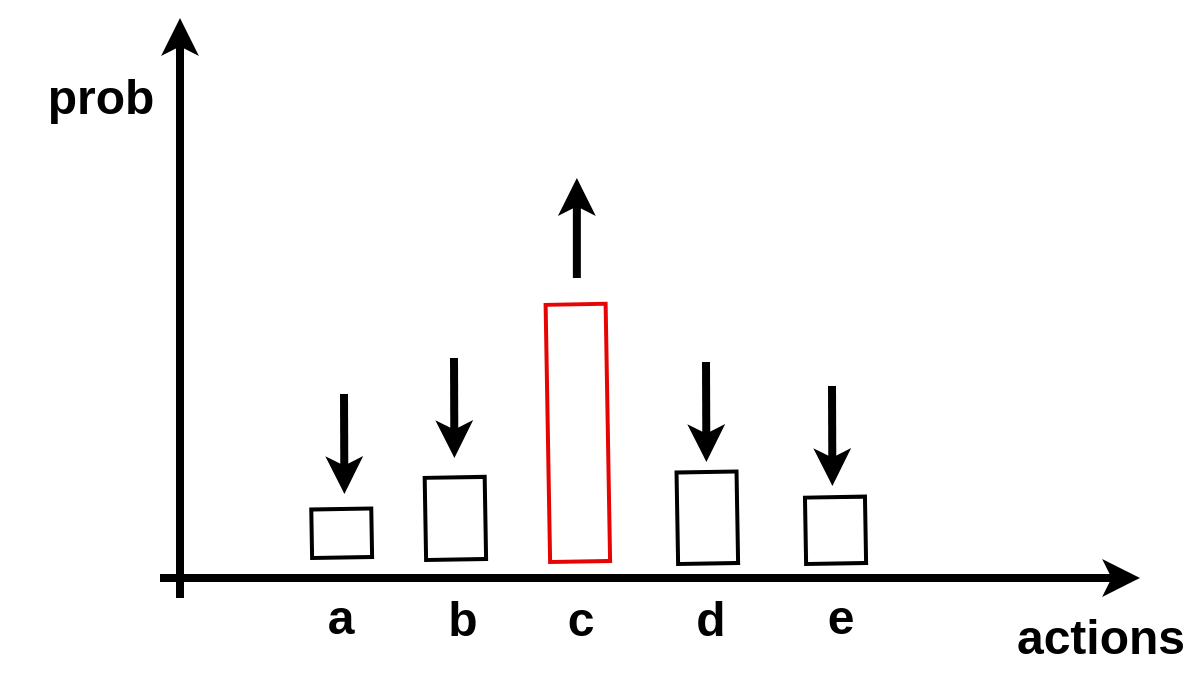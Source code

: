 <mxfile version="20.7.4" type="device"><diagram id="UIdTXhuyxzKe-a1l198X" name="Page-1"><mxGraphModel dx="1434" dy="875" grid="1" gridSize="10" guides="1" tooltips="1" connect="1" arrows="1" fold="1" page="1" pageScale="1" pageWidth="850" pageHeight="1100" math="0" shadow="0"><root><mxCell id="0"/><mxCell id="1" parent="0"/><mxCell id="aVgMBrd3MpYHUEErq8nm-1" value="" style="endArrow=classic;html=1;rounded=0;strokeWidth=4;" edge="1" parent="1"><mxGeometry width="50" height="50" relative="1" as="geometry"><mxPoint x="160" y="530" as="sourcePoint"/><mxPoint x="160" y="240" as="targetPoint"/></mxGeometry></mxCell><mxCell id="aVgMBrd3MpYHUEErq8nm-2" value="" style="endArrow=classic;html=1;rounded=0;strokeWidth=4;" edge="1" parent="1"><mxGeometry width="50" height="50" relative="1" as="geometry"><mxPoint x="150" y="520" as="sourcePoint"/><mxPoint x="640" y="520" as="targetPoint"/></mxGeometry></mxCell><mxCell id="aVgMBrd3MpYHUEErq8nm-3" value="" style="rounded=0;whiteSpace=wrap;html=1;rotation=-91;strokeWidth=2;" vertex="1" parent="1"><mxGeometry x="228.74" y="482.62" width="24.21" height="30" as="geometry"/></mxCell><mxCell id="aVgMBrd3MpYHUEErq8nm-4" value="a" style="text;strokeColor=none;fillColor=none;html=1;fontSize=24;fontStyle=1;verticalAlign=middle;align=center;strokeWidth=2;" vertex="1" parent="1"><mxGeometry x="190" y="520" width="100" height="40" as="geometry"/></mxCell><mxCell id="aVgMBrd3MpYHUEErq8nm-5" value="b" style="text;strokeColor=none;fillColor=none;html=1;fontSize=24;fontStyle=1;verticalAlign=middle;align=center;strokeWidth=2;" vertex="1" parent="1"><mxGeometry x="251" y="521" width="100" height="40" as="geometry"/></mxCell><mxCell id="aVgMBrd3MpYHUEErq8nm-6" value="c" style="text;strokeColor=none;fillColor=none;html=1;fontSize=24;fontStyle=1;verticalAlign=middle;align=center;strokeWidth=2;" vertex="1" parent="1"><mxGeometry x="310" y="521" width="100" height="40" as="geometry"/></mxCell><mxCell id="aVgMBrd3MpYHUEErq8nm-7" value="d" style="text;strokeColor=none;fillColor=none;html=1;fontSize=24;fontStyle=1;verticalAlign=middle;align=center;strokeWidth=2;" vertex="1" parent="1"><mxGeometry x="375" y="521" width="100" height="40" as="geometry"/></mxCell><mxCell id="aVgMBrd3MpYHUEErq8nm-8" value="e" style="text;strokeColor=none;fillColor=none;html=1;fontSize=24;fontStyle=1;verticalAlign=middle;align=center;strokeWidth=2;" vertex="1" parent="1"><mxGeometry x="440" y="520" width="100" height="40" as="geometry"/></mxCell><mxCell id="aVgMBrd3MpYHUEErq8nm-9" value="" style="rounded=0;whiteSpace=wrap;html=1;rotation=-91;strokeWidth=2;" vertex="1" parent="1"><mxGeometry x="277.17" y="475.21" width="41.05" height="30" as="geometry"/></mxCell><mxCell id="aVgMBrd3MpYHUEErq8nm-10" value="" style="rounded=0;whiteSpace=wrap;html=1;rotation=-91;strokeWidth=2;strokeColor=#e60505;" vertex="1" parent="1"><mxGeometry x="294.64" y="432.45" width="128.58" height="30" as="geometry"/></mxCell><mxCell id="aVgMBrd3MpYHUEErq8nm-11" value="" style="rounded=0;whiteSpace=wrap;html=1;rotation=-91;strokeWidth=2;" vertex="1" parent="1"><mxGeometry x="400.78" y="474.86" width="45.76" height="30" as="geometry"/></mxCell><mxCell id="aVgMBrd3MpYHUEErq8nm-12" value="" style="rounded=0;whiteSpace=wrap;html=1;rotation=-91;strokeWidth=2;" vertex="1" parent="1"><mxGeometry x="471.18" y="481.15" width="33.18" height="30" as="geometry"/></mxCell><mxCell id="aVgMBrd3MpYHUEErq8nm-13" value="prob" style="text;strokeColor=none;fillColor=none;html=1;fontSize=24;fontStyle=1;verticalAlign=middle;align=center;strokeWidth=2;" vertex="1" parent="1"><mxGeometry x="70" y="260" width="100" height="40" as="geometry"/></mxCell><mxCell id="aVgMBrd3MpYHUEErq8nm-14" value="actions" style="text;strokeColor=none;fillColor=none;html=1;fontSize=24;fontStyle=1;verticalAlign=middle;align=center;strokeWidth=2;" vertex="1" parent="1"><mxGeometry x="570" y="530" width="100" height="40" as="geometry"/></mxCell><mxCell id="aVgMBrd3MpYHUEErq8nm-15" value="" style="endArrow=classic;html=1;rounded=0;strokeWidth=4;" edge="1" parent="1"><mxGeometry width="50" height="50" relative="1" as="geometry"><mxPoint x="358.43" y="370" as="sourcePoint"/><mxPoint x="358.43" y="320" as="targetPoint"/><Array as="points"><mxPoint x="358.43" y="340"/></Array></mxGeometry></mxCell><mxCell id="aVgMBrd3MpYHUEErq8nm-16" value="" style="endArrow=classic;html=1;rounded=0;strokeWidth=4;" edge="1" parent="1"><mxGeometry x="-1" y="-51" width="50" height="50" relative="1" as="geometry"><mxPoint x="297" y="410" as="sourcePoint"/><mxPoint x="297.2" y="460" as="targetPoint"/><Array as="points"/><mxPoint x="-1" y="-4" as="offset"/></mxGeometry></mxCell><mxCell id="aVgMBrd3MpYHUEErq8nm-17" value="" style="endArrow=classic;html=1;rounded=0;strokeWidth=4;" edge="1" parent="1"><mxGeometry x="-1" y="-51" width="50" height="50" relative="1" as="geometry"><mxPoint x="242" y="428" as="sourcePoint"/><mxPoint x="242.2" y="478" as="targetPoint"/><Array as="points"/><mxPoint x="-1" y="-4" as="offset"/></mxGeometry></mxCell><mxCell id="aVgMBrd3MpYHUEErq8nm-18" value="" style="endArrow=classic;html=1;rounded=0;strokeWidth=4;" edge="1" parent="1"><mxGeometry x="-1" y="-51" width="50" height="50" relative="1" as="geometry"><mxPoint x="423" y="412" as="sourcePoint"/><mxPoint x="423.2" y="462" as="targetPoint"/><Array as="points"/><mxPoint x="-1" y="-4" as="offset"/></mxGeometry></mxCell><mxCell id="aVgMBrd3MpYHUEErq8nm-19" value="" style="endArrow=classic;html=1;rounded=0;strokeWidth=4;" edge="1" parent="1"><mxGeometry x="-1" y="-51" width="50" height="50" relative="1" as="geometry"><mxPoint x="486" y="424" as="sourcePoint"/><mxPoint x="486.2" y="474" as="targetPoint"/><Array as="points"/><mxPoint x="-1" y="-4" as="offset"/></mxGeometry></mxCell></root></mxGraphModel></diagram></mxfile>